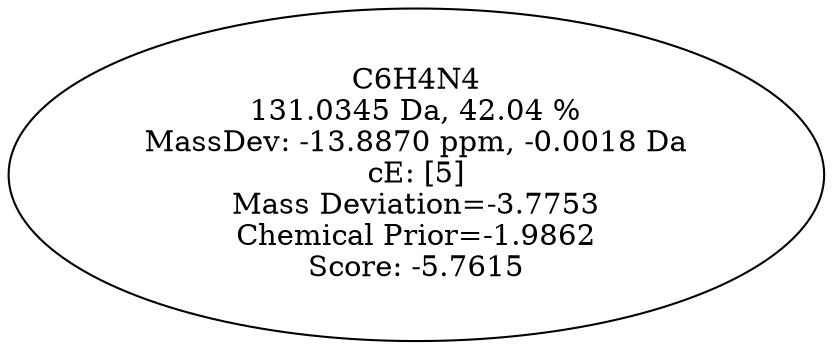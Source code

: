 strict digraph {
v1 [label="C6H4N4\n131.0345 Da, 42.04 %\nMassDev: -13.8870 ppm, -0.0018 Da\ncE: [5]\nMass Deviation=-3.7753\nChemical Prior=-1.9862\nScore: -5.7615"];
}